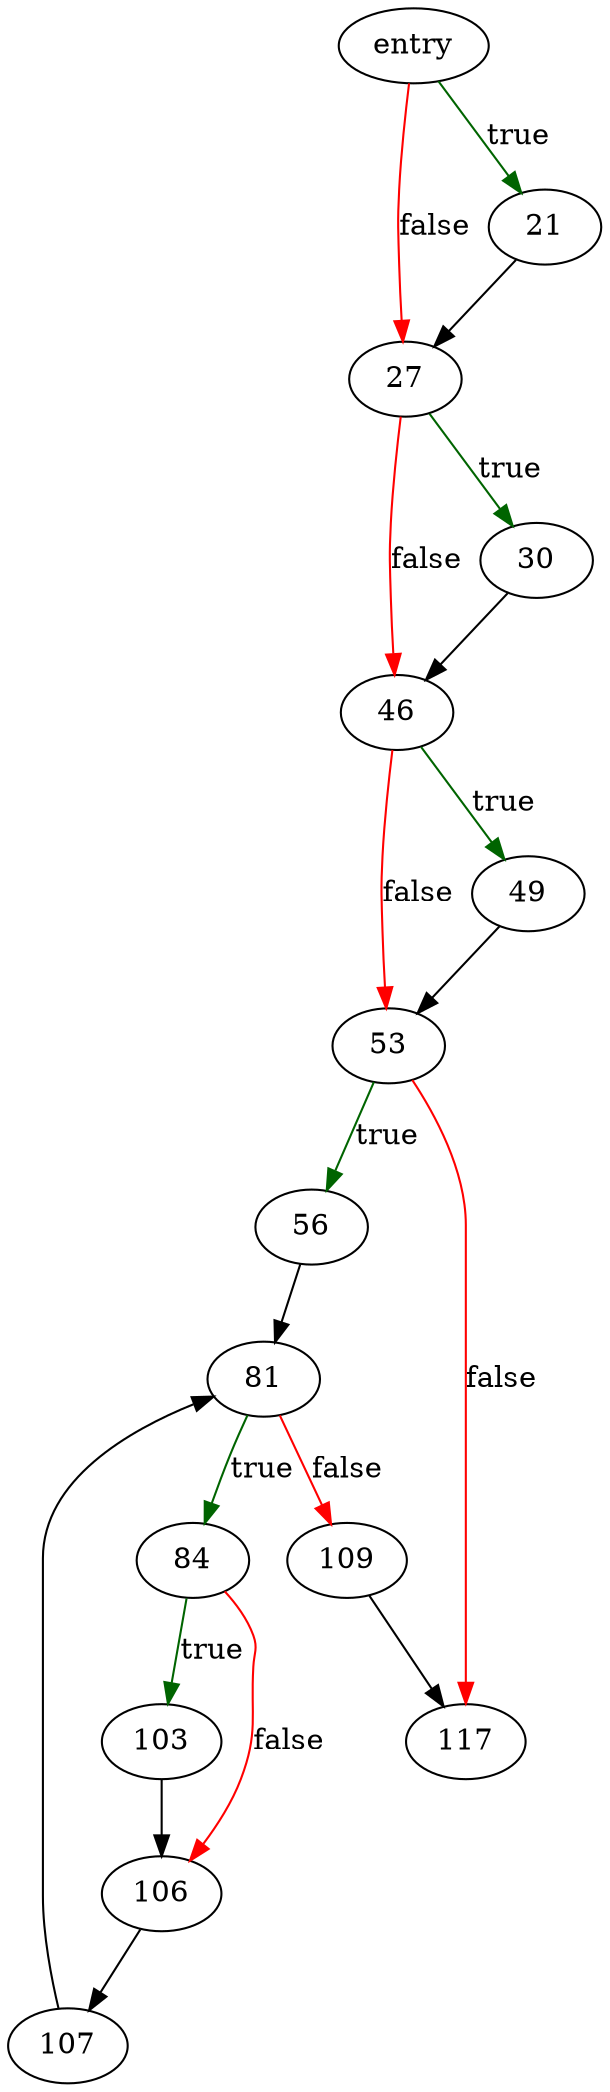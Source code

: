 digraph "vdbeSorterListToPMA" {
	// Node definitions.
	2 [label=entry];
	21;
	27;
	30;
	46;
	49;
	53;
	56;
	81;
	84;
	103;
	106;
	107;
	109;
	117;

	// Edge definitions.
	2 -> 21 [
		color=darkgreen
		label=true
	];
	2 -> 27 [
		color=red
		label=false
	];
	21 -> 27;
	27 -> 30 [
		color=darkgreen
		label=true
	];
	27 -> 46 [
		color=red
		label=false
	];
	30 -> 46;
	46 -> 49 [
		color=darkgreen
		label=true
	];
	46 -> 53 [
		color=red
		label=false
	];
	49 -> 53;
	53 -> 56 [
		color=darkgreen
		label=true
	];
	53 -> 117 [
		color=red
		label=false
	];
	56 -> 81;
	81 -> 84 [
		color=darkgreen
		label=true
	];
	81 -> 109 [
		color=red
		label=false
	];
	84 -> 103 [
		color=darkgreen
		label=true
	];
	84 -> 106 [
		color=red
		label=false
	];
	103 -> 106;
	106 -> 107;
	107 -> 81;
	109 -> 117;
}